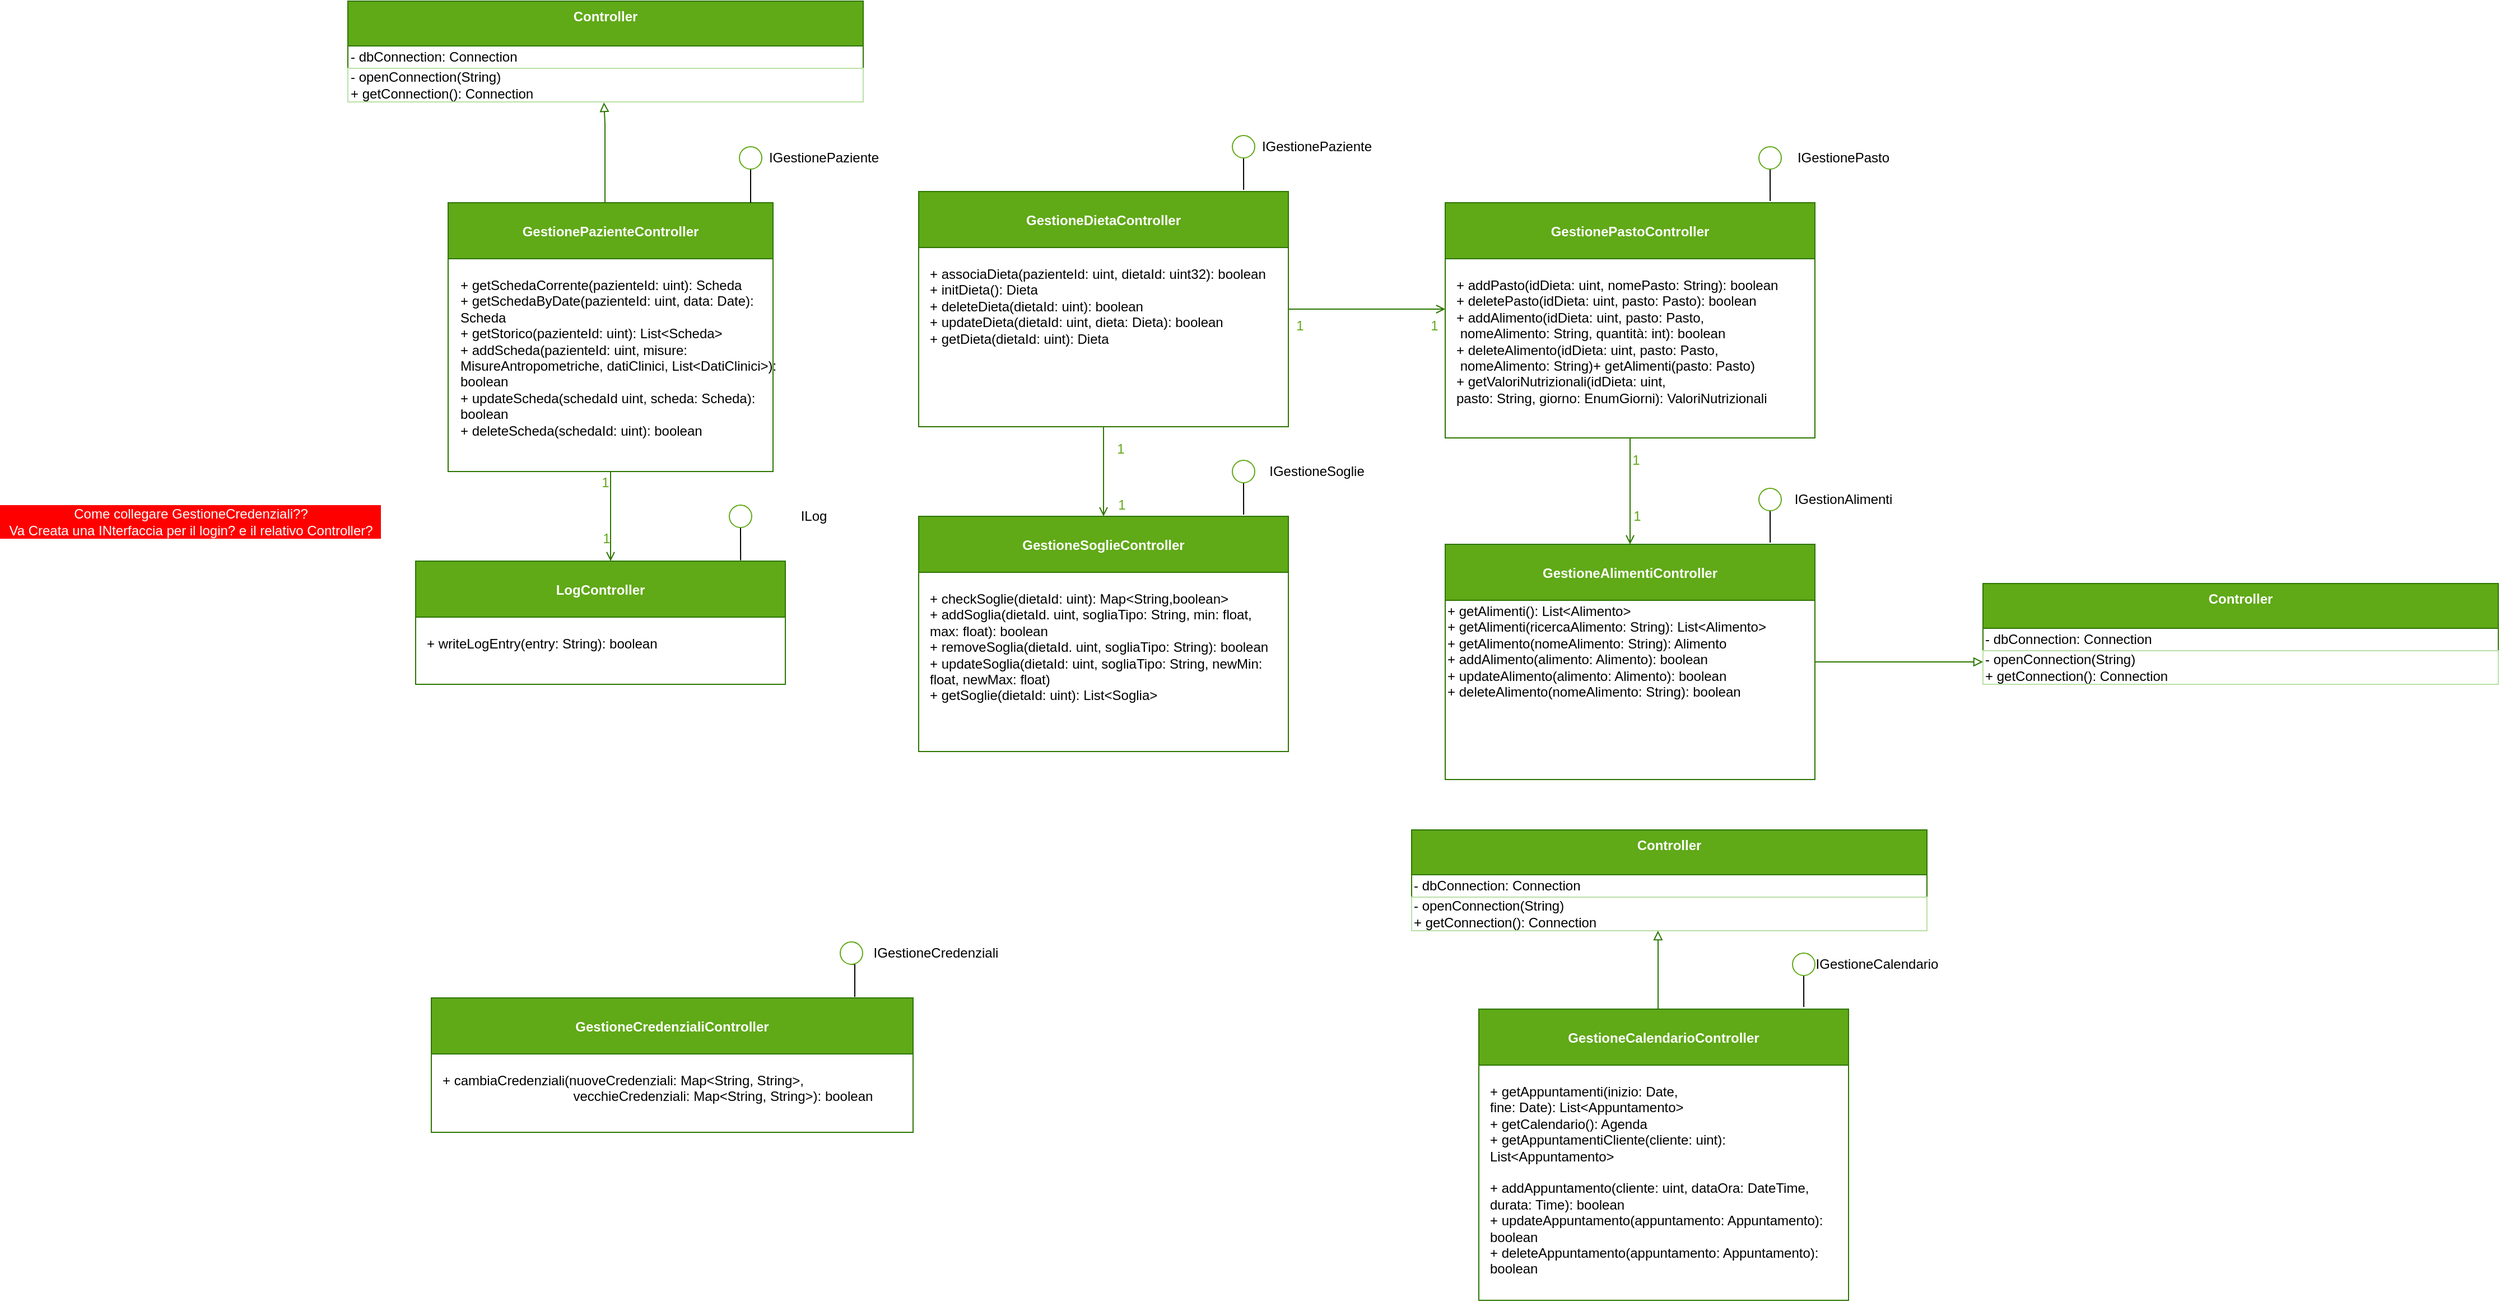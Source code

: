 <mxfile version="18.0.6" type="device"><diagram name="Page-1" id="b5b7bab2-c9e2-2cf4-8b2a-24fd1a2a6d21"><mxGraphModel dx="2076" dy="1282" grid="1" gridSize="10" guides="1" tooltips="1" connect="1" arrows="1" fold="1" page="1" pageScale="1" pageWidth="827" pageHeight="1169" background="none" math="0" shadow="0"><root><mxCell id="0"/><mxCell id="1" parent="0"/><mxCell id="y6Kp_hbt7vn1sSfasnn8-1" value="Controller" style="swimlane;fontStyle=1;align=center;verticalAlign=top;childLayout=stackLayout;horizontal=1;startSize=40;horizontalStack=0;resizeParent=1;resizeParentMax=0;resizeLast=0;collapsible=1;marginBottom=0;fillColor=#60a917;strokeColor=#2D7600;fontColor=#ffffff;" vertex="1" parent="1"><mxGeometry x="310.5" y="20" width="460" height="90" as="geometry"/></mxCell><mxCell id="y6Kp_hbt7vn1sSfasnn8-3" value="- dbConnection: Connection" style="text;html=1;align=left;verticalAlign=middle;resizable=0;points=[];autosize=1;strokeColor=none;fillColor=none;" vertex="1" parent="y6Kp_hbt7vn1sSfasnn8-1"><mxGeometry y="40" width="460" height="20" as="geometry"/></mxCell><mxCell id="y6Kp_hbt7vn1sSfasnn8-6" value="- openConnection(String)&lt;br&gt;+ getConnection(): Connection" style="text;html=1;align=left;verticalAlign=middle;resizable=0;points=[];autosize=1;strokeColor=#B9E0A5;fillColor=none;" vertex="1" parent="y6Kp_hbt7vn1sSfasnn8-1"><mxGeometry y="60" width="460" height="30" as="geometry"/></mxCell><mxCell id="y6Kp_hbt7vn1sSfasnn8-17" value="" style="group" vertex="1" connectable="0" parent="1"><mxGeometry x="820" y="140" width="410" height="260" as="geometry"/></mxCell><mxCell id="y6Kp_hbt7vn1sSfasnn8-12" value="GestioneDietaController" style="swimlane;startSize=50;fillColor=#60a917;strokeColor=#2D7600;fontColor=#ffffff;" vertex="1" parent="y6Kp_hbt7vn1sSfasnn8-17"><mxGeometry y="50" width="330" height="210" as="geometry"/></mxCell><mxCell id="y6Kp_hbt7vn1sSfasnn8-13" value="+ associaDieta(pazienteId: uint, dietaId: uint32): boolean&lt;br&gt;+ initDieta(): Dieta&lt;br&gt;+ deleteDieta(dietaId: uint): boolean&lt;br&gt;&lt;div&gt;+ updateDieta(dietaId: uint, dieta: Dieta): boolean&lt;/div&gt;&lt;div&gt;+ getDieta(dietaId: uint): Dieta&lt;br&gt;&lt;/div&gt;" style="text;whiteSpace=wrap;html=1;" vertex="1" parent="y6Kp_hbt7vn1sSfasnn8-12"><mxGeometry x="8" y="60" width="312" height="30" as="geometry"/></mxCell><mxCell id="y6Kp_hbt7vn1sSfasnn8-16" style="edgeStyle=orthogonalEdgeStyle;rounded=0;orthogonalLoop=1;jettySize=auto;html=1;exitX=0.5;exitY=1;exitDx=0;exitDy=0;entryX=0.879;entryY=-0.007;entryDx=0;entryDy=0;entryPerimeter=0;endArrow=none;endFill=0;" edge="1" parent="y6Kp_hbt7vn1sSfasnn8-17" source="y6Kp_hbt7vn1sSfasnn8-14" target="y6Kp_hbt7vn1sSfasnn8-12"><mxGeometry relative="1" as="geometry"/></mxCell><mxCell id="y6Kp_hbt7vn1sSfasnn8-14" value="" style="ellipse;whiteSpace=wrap;html=1;aspect=fixed;strokeColor=#60A917;" vertex="1" parent="y6Kp_hbt7vn1sSfasnn8-17"><mxGeometry x="280" width="20" height="20" as="geometry"/></mxCell><mxCell id="y6Kp_hbt7vn1sSfasnn8-15" value="IGestionePaziente" style="text;html=1;align=center;verticalAlign=middle;resizable=0;points=[];autosize=1;strokeColor=none;fillColor=none;" vertex="1" parent="y6Kp_hbt7vn1sSfasnn8-17"><mxGeometry x="300" width="110" height="20" as="geometry"/></mxCell><mxCell id="y6Kp_hbt7vn1sSfasnn8-18" value="" style="group" vertex="1" connectable="0" parent="1"><mxGeometry x="400" y="150" width="390" height="290" as="geometry"/></mxCell><mxCell id="y6Kp_hbt7vn1sSfasnn8-7" value="GestionePazienteController" style="swimlane;startSize=50;fillColor=#60a917;strokeColor=#2D7600;fontColor=#ffffff;" vertex="1" parent="y6Kp_hbt7vn1sSfasnn8-18"><mxGeometry y="50" width="290" height="240" as="geometry"/></mxCell><mxCell id="y6Kp_hbt7vn1sSfasnn8-8" value="&lt;div&gt;+ getSchedaCorrente(pazienteId: uint): Scheda&lt;br&gt;&lt;/div&gt;&lt;div&gt;+ getSchedaByDate(pazienteId: uint, data: Date): Scheda&lt;br&gt;&lt;/div&gt;&lt;div&gt;+ getStorico(pazienteId: uint): List&amp;lt;Scheda&amp;gt;&lt;br&gt;+ addScheda(pazienteId: uint, misure: MisureAntropometriche, datiClinici, List&amp;lt;DatiClinici&amp;gt;): boolean&lt;br&gt;+ updateScheda(schedaId uint, scheda: Scheda): boolean&lt;br&gt;+ deleteScheda(schedaId: uint): boolean&lt;br&gt;&lt;/div&gt;&lt;div&gt;&lt;br&gt;&lt;/div&gt;" style="text;whiteSpace=wrap;html=1;" vertex="1" parent="y6Kp_hbt7vn1sSfasnn8-7"><mxGeometry x="9" y="60" width="290" height="30" as="geometry"/></mxCell><mxCell id="y6Kp_hbt7vn1sSfasnn8-10" style="edgeStyle=orthogonalEdgeStyle;rounded=0;orthogonalLoop=1;jettySize=auto;html=1;exitX=0.5;exitY=1;exitDx=0;exitDy=0;endArrow=none;endFill=0;" edge="1" parent="y6Kp_hbt7vn1sSfasnn8-18" source="y6Kp_hbt7vn1sSfasnn8-9"><mxGeometry relative="1" as="geometry"><mxPoint x="270" y="50" as="targetPoint"/></mxGeometry></mxCell><mxCell id="y6Kp_hbt7vn1sSfasnn8-9" value="" style="ellipse;whiteSpace=wrap;html=1;aspect=fixed;strokeColor=#60A917;" vertex="1" parent="y6Kp_hbt7vn1sSfasnn8-18"><mxGeometry x="260" width="20" height="20" as="geometry"/></mxCell><mxCell id="y6Kp_hbt7vn1sSfasnn8-11" value="IGestionePaziente" style="text;html=1;align=center;verticalAlign=middle;resizable=0;points=[];autosize=1;strokeColor=none;fillColor=none;" vertex="1" parent="y6Kp_hbt7vn1sSfasnn8-18"><mxGeometry x="280" width="110" height="20" as="geometry"/></mxCell><mxCell id="y6Kp_hbt7vn1sSfasnn8-19" value="" style="group" vertex="1" connectable="0" parent="1"><mxGeometry x="820" y="430" width="410" height="260" as="geometry"/></mxCell><mxCell id="y6Kp_hbt7vn1sSfasnn8-20" value="GestioneSoglieController" style="swimlane;startSize=50;fillColor=#60a917;strokeColor=#2D7600;fontColor=#ffffff;" vertex="1" parent="y6Kp_hbt7vn1sSfasnn8-19"><mxGeometry y="50" width="330" height="210" as="geometry"/></mxCell><mxCell id="y6Kp_hbt7vn1sSfasnn8-21" value="+ checkSoglie(dietaId: uint): Map&amp;lt;String,boolean&amp;gt;&lt;br&gt;&lt;div&gt;+ addSoglia(dietaId. uint, sogliaTipo: String, min: float, max: float): boolean&lt;/div&gt;&lt;div&gt;+ removeSoglia(dietaId. uint, sogliaTipo: String): boolean&lt;/div&gt;&lt;div&gt;+ updateSoglia(dietaId: uint, sogliaTipo: String, newMin: float, newMax: float)&lt;br&gt;+ getSoglie(dietaId: uint): List&amp;lt;Soglia&amp;gt;&lt;/div&gt;" style="text;whiteSpace=wrap;html=1;" vertex="1" parent="y6Kp_hbt7vn1sSfasnn8-20"><mxGeometry x="8" y="60" width="312" height="30" as="geometry"/></mxCell><mxCell id="y6Kp_hbt7vn1sSfasnn8-22" style="edgeStyle=orthogonalEdgeStyle;rounded=0;orthogonalLoop=1;jettySize=auto;html=1;exitX=0.5;exitY=1;exitDx=0;exitDy=0;entryX=0.879;entryY=-0.007;entryDx=0;entryDy=0;entryPerimeter=0;endArrow=none;endFill=0;" edge="1" parent="y6Kp_hbt7vn1sSfasnn8-19" source="y6Kp_hbt7vn1sSfasnn8-23" target="y6Kp_hbt7vn1sSfasnn8-20"><mxGeometry relative="1" as="geometry"/></mxCell><mxCell id="y6Kp_hbt7vn1sSfasnn8-23" value="" style="ellipse;whiteSpace=wrap;html=1;aspect=fixed;strokeColor=#60A917;" vertex="1" parent="y6Kp_hbt7vn1sSfasnn8-19"><mxGeometry x="280" width="20" height="20" as="geometry"/></mxCell><mxCell id="y6Kp_hbt7vn1sSfasnn8-24" value="IGestioneSoglie" style="text;html=1;align=center;verticalAlign=middle;resizable=0;points=[];autosize=1;strokeColor=none;fillColor=none;" vertex="1" parent="y6Kp_hbt7vn1sSfasnn8-19"><mxGeometry x="305" width="100" height="20" as="geometry"/></mxCell><mxCell id="y6Kp_hbt7vn1sSfasnn8-25" value="" style="group" vertex="1" connectable="0" parent="1"><mxGeometry x="1290" y="150" width="410" height="260" as="geometry"/></mxCell><mxCell id="y6Kp_hbt7vn1sSfasnn8-26" value="GestionePastoController" style="swimlane;startSize=50;fillColor=#60a917;strokeColor=#2D7600;fontColor=#ffffff;" vertex="1" parent="y6Kp_hbt7vn1sSfasnn8-25"><mxGeometry y="50" width="330" height="210" as="geometry"/></mxCell><mxCell id="y6Kp_hbt7vn1sSfasnn8-27" value="&lt;span style=&quot;&quot;&gt;+ addPasto(idDieta: uint, nomePasto: String): boolean&lt;/span&gt;&lt;br style=&quot;padding: 0px; margin: 0px;&quot;&gt;&lt;span style=&quot;&quot;&gt;+ deletePasto(idDieta: uint, pasto: Pasto): boolean&lt;/span&gt;&lt;br style=&quot;padding: 0px; margin: 0px;&quot;&gt;&lt;span style=&quot;&quot;&gt;+ addAlimento(idDieta: uint, pasto: Pasto,&lt;/span&gt;&lt;br style=&quot;padding: 0px; margin: 0px;&quot;&gt;&lt;span style=&quot;&quot;&gt;&amp;nbsp;nomeAlimento: String, quantità: int): boolean&lt;/span&gt;&lt;br style=&quot;padding: 0px; margin: 0px;&quot;&gt;&lt;span style=&quot;&quot;&gt;+ deleteAlimento(idDieta: uint, pasto: Pasto,&lt;/span&gt;&lt;br style=&quot;padding: 0px; margin: 0px;&quot;&gt;&lt;span style=&quot;&quot;&gt;&amp;nbsp;nomeAlimento: String)+ getAlimenti(pasto: Pasto)&lt;/span&gt;&lt;br style=&quot;padding: 0px; margin: 0px;&quot;&gt;&lt;span style=&quot;&quot;&gt;+ getValoriNutrizionali(idDieta: uint,&lt;/span&gt;&lt;br style=&quot;padding: 0px; margin: 0px;&quot;&gt;&lt;span style=&quot;&quot;&gt;pasto: String, giorno: EnumGiorni): ValoriNutrizionali&lt;/span&gt;" style="text;whiteSpace=wrap;html=1;" vertex="1" parent="y6Kp_hbt7vn1sSfasnn8-26"><mxGeometry x="8" y="60" width="312" height="30" as="geometry"/></mxCell><mxCell id="y6Kp_hbt7vn1sSfasnn8-28" style="edgeStyle=orthogonalEdgeStyle;rounded=0;orthogonalLoop=1;jettySize=auto;html=1;exitX=0.5;exitY=1;exitDx=0;exitDy=0;entryX=0.879;entryY=-0.007;entryDx=0;entryDy=0;entryPerimeter=0;endArrow=none;endFill=0;" edge="1" parent="y6Kp_hbt7vn1sSfasnn8-25" source="y6Kp_hbt7vn1sSfasnn8-29" target="y6Kp_hbt7vn1sSfasnn8-26"><mxGeometry relative="1" as="geometry"/></mxCell><mxCell id="y6Kp_hbt7vn1sSfasnn8-29" value="" style="ellipse;whiteSpace=wrap;html=1;aspect=fixed;strokeColor=#60A917;" vertex="1" parent="y6Kp_hbt7vn1sSfasnn8-25"><mxGeometry x="280" width="20" height="20" as="geometry"/></mxCell><mxCell id="y6Kp_hbt7vn1sSfasnn8-30" value="IGestionePasto" style="text;html=1;align=center;verticalAlign=middle;resizable=0;points=[];autosize=1;strokeColor=none;fillColor=none;" vertex="1" parent="y6Kp_hbt7vn1sSfasnn8-25"><mxGeometry x="305" width="100" height="20" as="geometry"/></mxCell><mxCell id="y6Kp_hbt7vn1sSfasnn8-32" value="" style="group" vertex="1" connectable="0" parent="1"><mxGeometry x="1290" y="455" width="410" height="260" as="geometry"/></mxCell><mxCell id="y6Kp_hbt7vn1sSfasnn8-33" value="GestioneAlimentiController" style="swimlane;startSize=50;fillColor=#60a917;strokeColor=#2D7600;fontColor=#ffffff;" vertex="1" parent="y6Kp_hbt7vn1sSfasnn8-32"><mxGeometry y="50" width="330" height="210" as="geometry"/></mxCell><mxCell id="y6Kp_hbt7vn1sSfasnn8-38" value="+ getAlimenti(): List&amp;lt;Alimento&amp;gt;&lt;br style=&quot;padding: 0px; margin: 0px;&quot;&gt;+ getAlimenti(ricercaAlimento: String): List&amp;lt;Alimento&amp;gt;&lt;br style=&quot;padding: 0px; margin: 0px;&quot;&gt;+ getAlimento(nomeAlimento: String): Alimento&lt;br style=&quot;padding: 0px; margin: 0px;&quot;&gt;+ addAlimento(alimento: Alimento): boolean&lt;br style=&quot;padding: 0px; margin: 0px;&quot;&gt;+ updateAlimento(alimento: Alimento): boolean&lt;br style=&quot;padding: 0px; margin: 0px;&quot;&gt;+ deleteAlimento(nomeAlimento: String): boolean&lt;div style=&quot;padding: 0px; margin: 0px;&quot;&gt;&lt;br style=&quot;padding: 0px; margin: 0px;&quot;&gt;&lt;/div&gt;&lt;div style=&quot;padding: 0px; margin: 0px;&quot;&gt;&lt;br style=&quot;padding: 0px; margin: 0px;&quot;&gt;&lt;/div&gt;" style="text;html=1;align=left;verticalAlign=middle;resizable=0;points=[];autosize=1;strokeColor=none;fillColor=none;" vertex="1" parent="y6Kp_hbt7vn1sSfasnn8-33"><mxGeometry y="50" width="300" height="120" as="geometry"/></mxCell><mxCell id="y6Kp_hbt7vn1sSfasnn8-35" style="edgeStyle=orthogonalEdgeStyle;rounded=0;orthogonalLoop=1;jettySize=auto;html=1;exitX=0.5;exitY=1;exitDx=0;exitDy=0;entryX=0.879;entryY=-0.007;entryDx=0;entryDy=0;entryPerimeter=0;endArrow=none;endFill=0;" edge="1" parent="y6Kp_hbt7vn1sSfasnn8-32" source="y6Kp_hbt7vn1sSfasnn8-36" target="y6Kp_hbt7vn1sSfasnn8-33"><mxGeometry relative="1" as="geometry"/></mxCell><mxCell id="y6Kp_hbt7vn1sSfasnn8-36" value="" style="ellipse;whiteSpace=wrap;html=1;aspect=fixed;strokeColor=#60A917;" vertex="1" parent="y6Kp_hbt7vn1sSfasnn8-32"><mxGeometry x="280" width="20" height="20" as="geometry"/></mxCell><mxCell id="y6Kp_hbt7vn1sSfasnn8-37" value="IGestionAlimenti" style="text;html=1;align=center;verticalAlign=middle;resizable=0;points=[];autosize=1;strokeColor=none;fillColor=none;" vertex="1" parent="y6Kp_hbt7vn1sSfasnn8-32"><mxGeometry x="305" width="100" height="20" as="geometry"/></mxCell><mxCell id="y6Kp_hbt7vn1sSfasnn8-67" value="" style="group" vertex="1" connectable="0" parent="y6Kp_hbt7vn1sSfasnn8-32"><mxGeometry x="160" y="-35" width="21" height="70" as="geometry"/></mxCell><mxCell id="y6Kp_hbt7vn1sSfasnn8-58" style="edgeStyle=orthogonalEdgeStyle;rounded=0;orthogonalLoop=1;jettySize=auto;html=1;exitX=0.5;exitY=1;exitDx=0;exitDy=0;entryX=0.5;entryY=0;entryDx=0;entryDy=0;endArrow=open;endFill=0;fillColor=#60a917;strokeColor=#2D7600;" edge="1" parent="y6Kp_hbt7vn1sSfasnn8-67" source="y6Kp_hbt7vn1sSfasnn8-12" target="y6Kp_hbt7vn1sSfasnn8-20"><mxGeometry relative="1" as="geometry"/></mxCell><mxCell id="y6Kp_hbt7vn1sSfasnn8-59" value="&lt;font color=&quot;#60a917&quot;&gt;1&lt;/font&gt;" style="text;html=1;align=center;verticalAlign=middle;resizable=0;points=[];autosize=1;" vertex="1" parent="y6Kp_hbt7vn1sSfasnn8-67"><mxGeometry width="20" height="20" as="geometry"/></mxCell><mxCell id="y6Kp_hbt7vn1sSfasnn8-60" value="&lt;font color=&quot;#60a917&quot;&gt;1&lt;/font&gt;" style="text;html=1;align=center;verticalAlign=middle;resizable=0;points=[];autosize=1;" vertex="1" parent="y6Kp_hbt7vn1sSfasnn8-67"><mxGeometry x="1" y="50" width="20" height="20" as="geometry"/></mxCell><mxCell id="y6Kp_hbt7vn1sSfasnn8-39" value="" style="group" vertex="1" connectable="0" parent="1"><mxGeometry x="371" y="470" width="410" height="260" as="geometry"/></mxCell><mxCell id="y6Kp_hbt7vn1sSfasnn8-40" value="LogController" style="swimlane;startSize=50;fillColor=#60a917;strokeColor=#2D7600;fontColor=#ffffff;" vertex="1" parent="y6Kp_hbt7vn1sSfasnn8-39"><mxGeometry y="50" width="330" height="110" as="geometry"/></mxCell><mxCell id="y6Kp_hbt7vn1sSfasnn8-41" value="&lt;div&gt;+ writeLogEntry(entry: String): boolean&lt;br&gt;&lt;/div&gt;&lt;div&gt;&lt;br&gt;&lt;/div&gt;&lt;div&gt;&lt;br&gt;&lt;/div&gt;" style="text;whiteSpace=wrap;html=1;" vertex="1" parent="y6Kp_hbt7vn1sSfasnn8-40"><mxGeometry x="8" y="60" width="312" height="30" as="geometry"/></mxCell><mxCell id="y6Kp_hbt7vn1sSfasnn8-42" style="edgeStyle=orthogonalEdgeStyle;rounded=0;orthogonalLoop=1;jettySize=auto;html=1;exitX=0.5;exitY=1;exitDx=0;exitDy=0;entryX=0.879;entryY=-0.007;entryDx=0;entryDy=0;entryPerimeter=0;endArrow=none;endFill=0;" edge="1" parent="y6Kp_hbt7vn1sSfasnn8-39" source="y6Kp_hbt7vn1sSfasnn8-43" target="y6Kp_hbt7vn1sSfasnn8-40"><mxGeometry relative="1" as="geometry"/></mxCell><mxCell id="y6Kp_hbt7vn1sSfasnn8-43" value="" style="ellipse;whiteSpace=wrap;html=1;aspect=fixed;strokeColor=#60A917;" vertex="1" parent="y6Kp_hbt7vn1sSfasnn8-39"><mxGeometry x="280" width="20" height="20" as="geometry"/></mxCell><mxCell id="y6Kp_hbt7vn1sSfasnn8-44" value="ILog" style="text;html=1;align=center;verticalAlign=middle;resizable=0;points=[];autosize=1;strokeColor=none;fillColor=none;" vertex="1" parent="y6Kp_hbt7vn1sSfasnn8-39"><mxGeometry x="335" width="40" height="20" as="geometry"/></mxCell><mxCell id="y6Kp_hbt7vn1sSfasnn8-45" value="" style="group" vertex="1" connectable="0" parent="1"><mxGeometry x="470" y="860" width="430" height="260" as="geometry"/></mxCell><mxCell id="y6Kp_hbt7vn1sSfasnn8-46" value="GestioneCredenzialiController" style="swimlane;startSize=50;fillColor=#60a917;strokeColor=#2D7600;fontColor=#ffffff;" vertex="1" parent="y6Kp_hbt7vn1sSfasnn8-45"><mxGeometry x="-85" y="50" width="430" height="120" as="geometry"/></mxCell><mxCell id="y6Kp_hbt7vn1sSfasnn8-47" value="&lt;span style=&quot;&quot;&gt;+ cambiaCredenziali(nuoveCredenziali: Map&amp;lt;String, String&amp;gt;,&lt;/span&gt;&lt;br style=&quot;padding: 0px; margin: 0px;&quot;&gt;&lt;span style=&quot;&quot;&gt;&amp;nbsp;&amp;nbsp;&amp;nbsp;&amp;nbsp;&amp;nbsp;&amp;nbsp;&amp;nbsp;&amp;nbsp;&amp;nbsp;&amp;nbsp;&amp;nbsp;&amp;nbsp;&amp;nbsp;&amp;nbsp;&amp;nbsp;&amp;nbsp;&amp;nbsp;&amp;nbsp;&amp;nbsp;&amp;nbsp;&amp;nbsp;&amp;nbsp;&amp;nbsp;&amp;nbsp;&amp;nbsp;&amp;nbsp;&amp;nbsp;&amp;nbsp;&amp;nbsp;&amp;nbsp;&amp;nbsp;&amp;nbsp;&amp;nbsp;&amp;nbsp;&amp;nbsp;vecchieCredenziali: Map&amp;lt;String, String&amp;gt;): boolean&lt;/span&gt;" style="text;whiteSpace=wrap;html=1;" vertex="1" parent="y6Kp_hbt7vn1sSfasnn8-46"><mxGeometry x="8" y="60" width="422" height="110" as="geometry"/></mxCell><mxCell id="y6Kp_hbt7vn1sSfasnn8-48" style="edgeStyle=orthogonalEdgeStyle;rounded=0;orthogonalLoop=1;jettySize=auto;html=1;exitX=0.5;exitY=1;exitDx=0;exitDy=0;entryX=0.879;entryY=-0.007;entryDx=0;entryDy=0;entryPerimeter=0;endArrow=none;endFill=0;" edge="1" parent="y6Kp_hbt7vn1sSfasnn8-45" source="y6Kp_hbt7vn1sSfasnn8-49" target="y6Kp_hbt7vn1sSfasnn8-46"><mxGeometry relative="1" as="geometry"><Array as="points"><mxPoint x="293" y="20"/></Array></mxGeometry></mxCell><mxCell id="y6Kp_hbt7vn1sSfasnn8-49" value="" style="ellipse;whiteSpace=wrap;html=1;aspect=fixed;strokeColor=#60A917;" vertex="1" parent="y6Kp_hbt7vn1sSfasnn8-45"><mxGeometry x="280" width="20" height="20" as="geometry"/></mxCell><mxCell id="y6Kp_hbt7vn1sSfasnn8-50" value="IGestioneCredenziali" style="text;html=1;align=center;verticalAlign=middle;resizable=0;points=[];autosize=1;strokeColor=none;fillColor=none;" vertex="1" parent="y6Kp_hbt7vn1sSfasnn8-45"><mxGeometry x="300" width="130" height="20" as="geometry"/></mxCell><mxCell id="y6Kp_hbt7vn1sSfasnn8-52" value="" style="group" vertex="1" connectable="0" parent="1"><mxGeometry x="1320" y="870" width="420" height="310" as="geometry"/></mxCell><mxCell id="y6Kp_hbt7vn1sSfasnn8-53" value="GestioneCalendarioController" style="swimlane;startSize=50;fillColor=#60a917;strokeColor=#2D7600;fontColor=#ffffff;" vertex="1" parent="y6Kp_hbt7vn1sSfasnn8-52"><mxGeometry y="50" width="330" height="260" as="geometry"/></mxCell><mxCell id="y6Kp_hbt7vn1sSfasnn8-54" value="&lt;span style=&quot;&quot;&gt;+ getAppuntamenti(inizio: Date,&lt;/span&gt;&lt;br style=&quot;padding: 0px; margin: 0px;&quot;&gt;&lt;span style=&quot;&quot;&gt;fine: Date): List&amp;lt;Appuntamento&amp;gt;&lt;/span&gt;&lt;br style=&quot;padding: 0px; margin: 0px;&quot;&gt;&lt;span style=&quot;&quot;&gt;+ getCalendario(): Agenda&lt;/span&gt;&lt;br style=&quot;padding: 0px; margin: 0px;&quot;&gt;&lt;span style=&quot;&quot;&gt;+ getAppuntamentiCliente(cliente: uint): List&amp;lt;Appuntamento&amp;gt;&lt;/span&gt;&lt;br style=&quot;padding: 0px; margin: 0px;&quot;&gt;&lt;br style=&quot;padding: 0px; margin: 0px;&quot;&gt;&lt;span style=&quot;&quot;&gt;+ addAppuntamento(cliente: uint, dataOra: DateTime, durata: Time): boolean&lt;/span&gt;&lt;br style=&quot;padding: 0px; margin: 0px;&quot;&gt;&lt;span style=&quot;&quot;&gt;+ updateAppuntamento(appuntamento: Appuntamento): boolean&lt;/span&gt;&lt;br style=&quot;padding: 0px; margin: 0px;&quot;&gt;&lt;span style=&quot;&quot;&gt;+ deleteAppuntamento(appuntamento: Appuntamento): boolean&lt;/span&gt;" style="text;whiteSpace=wrap;html=1;" vertex="1" parent="y6Kp_hbt7vn1sSfasnn8-53"><mxGeometry x="8" y="60" width="312" height="30" as="geometry"/></mxCell><mxCell id="y6Kp_hbt7vn1sSfasnn8-55" style="edgeStyle=orthogonalEdgeStyle;rounded=0;orthogonalLoop=1;jettySize=auto;html=1;exitX=0.5;exitY=1;exitDx=0;exitDy=0;entryX=0.879;entryY=-0.007;entryDx=0;entryDy=0;entryPerimeter=0;endArrow=none;endFill=0;" edge="1" parent="y6Kp_hbt7vn1sSfasnn8-52" source="y6Kp_hbt7vn1sSfasnn8-56" target="y6Kp_hbt7vn1sSfasnn8-53"><mxGeometry relative="1" as="geometry"/></mxCell><mxCell id="y6Kp_hbt7vn1sSfasnn8-56" value="" style="ellipse;whiteSpace=wrap;html=1;aspect=fixed;strokeColor=#60A917;" vertex="1" parent="y6Kp_hbt7vn1sSfasnn8-52"><mxGeometry x="280" width="20" height="20" as="geometry"/></mxCell><mxCell id="y6Kp_hbt7vn1sSfasnn8-57" value="IGestioneCalendario" style="text;html=1;align=center;verticalAlign=middle;resizable=0;points=[];autosize=1;strokeColor=none;fillColor=none;" vertex="1" parent="y6Kp_hbt7vn1sSfasnn8-52"><mxGeometry x="290" width="130" height="20" as="geometry"/></mxCell><mxCell id="y6Kp_hbt7vn1sSfasnn8-62" style="edgeStyle=orthogonalEdgeStyle;rounded=0;orthogonalLoop=1;jettySize=auto;html=1;exitX=0.5;exitY=0;exitDx=0;exitDy=0;fontColor=#60A917;endArrow=block;endFill=0;fillColor=#60a917;strokeColor=#2D7600;entryX=0.497;entryY=1.016;entryDx=0;entryDy=0;entryPerimeter=0;" edge="1" parent="1" source="y6Kp_hbt7vn1sSfasnn8-7" target="y6Kp_hbt7vn1sSfasnn8-6"><mxGeometry relative="1" as="geometry"><mxPoint x="535" y="130" as="targetPoint"/><Array as="points"><mxPoint x="540" y="200"/><mxPoint x="540" y="130"/><mxPoint x="539" y="130"/></Array></mxGeometry></mxCell><mxCell id="y6Kp_hbt7vn1sSfasnn8-68" value="" style="group" vertex="1" connectable="0" parent="1"><mxGeometry x="530" y="440" width="21" height="70" as="geometry"/></mxCell><mxCell id="y6Kp_hbt7vn1sSfasnn8-69" style="edgeStyle=orthogonalEdgeStyle;rounded=0;orthogonalLoop=1;jettySize=auto;html=1;exitX=0.5;exitY=1;exitDx=0;exitDy=0;entryX=0.5;entryY=0;entryDx=0;entryDy=0;endArrow=open;endFill=0;fillColor=#60a917;strokeColor=#2D7600;" edge="1" parent="y6Kp_hbt7vn1sSfasnn8-68"><mxGeometry relative="1" as="geometry"/></mxCell><mxCell id="y6Kp_hbt7vn1sSfasnn8-70" value="&lt;font color=&quot;#60a917&quot;&gt;1&lt;/font&gt;" style="text;html=1;align=center;verticalAlign=middle;resizable=0;points=[];autosize=1;" vertex="1" parent="y6Kp_hbt7vn1sSfasnn8-68"><mxGeometry width="20" height="20" as="geometry"/></mxCell><mxCell id="y6Kp_hbt7vn1sSfasnn8-71" value="&lt;font color=&quot;#60a917&quot;&gt;1&lt;/font&gt;" style="text;html=1;align=center;verticalAlign=middle;resizable=0;points=[];autosize=1;" vertex="1" parent="y6Kp_hbt7vn1sSfasnn8-68"><mxGeometry x="1" y="50" width="20" height="20" as="geometry"/></mxCell><mxCell id="y6Kp_hbt7vn1sSfasnn8-72" style="edgeStyle=orthogonalEdgeStyle;rounded=0;orthogonalLoop=1;jettySize=auto;html=1;exitX=0.5;exitY=1;exitDx=0;exitDy=0;fontColor=#60A917;endArrow=open;endFill=0;fillColor=#60a917;strokeColor=#2D7600;" edge="1" parent="1" source="y6Kp_hbt7vn1sSfasnn8-7" target="y6Kp_hbt7vn1sSfasnn8-40"><mxGeometry relative="1" as="geometry"><Array as="points"><mxPoint x="545" y="500"/><mxPoint x="545" y="500"/></Array></mxGeometry></mxCell><mxCell id="y6Kp_hbt7vn1sSfasnn8-73" style="edgeStyle=orthogonalEdgeStyle;rounded=0;orthogonalLoop=1;jettySize=auto;html=1;exitX=1;exitY=0.5;exitDx=0;exitDy=0;fontColor=#60A917;endArrow=open;endFill=0;fillColor=#60a917;strokeColor=#2D7600;" edge="1" parent="1" source="y6Kp_hbt7vn1sSfasnn8-12"><mxGeometry relative="1" as="geometry"><mxPoint x="1290" y="295" as="targetPoint"/></mxGeometry></mxCell><mxCell id="y6Kp_hbt7vn1sSfasnn8-78" value="1" style="text;html=1;align=center;verticalAlign=middle;resizable=0;points=[];autosize=1;strokeColor=none;fillColor=none;fontColor=#60A917;" vertex="1" parent="1"><mxGeometry x="1150" y="300" width="20" height="20" as="geometry"/></mxCell><mxCell id="y6Kp_hbt7vn1sSfasnn8-79" value="1" style="text;html=1;align=center;verticalAlign=middle;resizable=0;points=[];autosize=1;strokeColor=none;fillColor=none;fontColor=#60A917;" vertex="1" parent="1"><mxGeometry x="1270" y="300" width="20" height="20" as="geometry"/></mxCell><mxCell id="y6Kp_hbt7vn1sSfasnn8-80" style="edgeStyle=orthogonalEdgeStyle;rounded=0;orthogonalLoop=1;jettySize=auto;html=1;exitX=0.5;exitY=1;exitDx=0;exitDy=0;entryX=0.5;entryY=0;entryDx=0;entryDy=0;fontColor=#60A917;endArrow=open;endFill=0;fillColor=#60a917;strokeColor=#2D7600;" edge="1" parent="1" source="y6Kp_hbt7vn1sSfasnn8-26" target="y6Kp_hbt7vn1sSfasnn8-33"><mxGeometry relative="1" as="geometry"/></mxCell><mxCell id="y6Kp_hbt7vn1sSfasnn8-81" value="" style="group" vertex="1" connectable="0" parent="1"><mxGeometry x="990" y="410" width="21" height="70" as="geometry"/></mxCell><mxCell id="y6Kp_hbt7vn1sSfasnn8-82" style="edgeStyle=orthogonalEdgeStyle;rounded=0;orthogonalLoop=1;jettySize=auto;html=1;exitX=0.5;exitY=1;exitDx=0;exitDy=0;entryX=0.5;entryY=0;entryDx=0;entryDy=0;endArrow=open;endFill=0;fillColor=#60a917;strokeColor=#2D7600;" edge="1" parent="y6Kp_hbt7vn1sSfasnn8-81"><mxGeometry relative="1" as="geometry"/></mxCell><mxCell id="y6Kp_hbt7vn1sSfasnn8-83" value="&lt;font color=&quot;#60a917&quot;&gt;1&lt;/font&gt;" style="text;html=1;align=center;verticalAlign=middle;resizable=0;points=[];autosize=1;" vertex="1" parent="y6Kp_hbt7vn1sSfasnn8-81"><mxGeometry width="20" height="20" as="geometry"/></mxCell><mxCell id="y6Kp_hbt7vn1sSfasnn8-84" value="&lt;font color=&quot;#60a917&quot;&gt;1&lt;/font&gt;" style="text;html=1;align=center;verticalAlign=middle;resizable=0;points=[];autosize=1;" vertex="1" parent="y6Kp_hbt7vn1sSfasnn8-81"><mxGeometry x="1" y="50" width="20" height="20" as="geometry"/></mxCell><mxCell id="y6Kp_hbt7vn1sSfasnn8-85" value="Controller" style="swimlane;fontStyle=1;align=center;verticalAlign=top;childLayout=stackLayout;horizontal=1;startSize=40;horizontalStack=0;resizeParent=1;resizeParentMax=0;resizeLast=0;collapsible=1;marginBottom=0;fillColor=#60a917;strokeColor=#2D7600;fontColor=#ffffff;" vertex="1" parent="1"><mxGeometry x="1770" y="540" width="460" height="90" as="geometry"/></mxCell><mxCell id="y6Kp_hbt7vn1sSfasnn8-86" value="- dbConnection: Connection" style="text;html=1;align=left;verticalAlign=middle;resizable=0;points=[];autosize=1;strokeColor=none;fillColor=none;" vertex="1" parent="y6Kp_hbt7vn1sSfasnn8-85"><mxGeometry y="40" width="460" height="20" as="geometry"/></mxCell><mxCell id="y6Kp_hbt7vn1sSfasnn8-87" value="- openConnection(String)&lt;br&gt;+ getConnection(): Connection" style="text;html=1;align=left;verticalAlign=middle;resizable=0;points=[];autosize=1;strokeColor=#B9E0A5;fillColor=none;" vertex="1" parent="y6Kp_hbt7vn1sSfasnn8-85"><mxGeometry y="60" width="460" height="30" as="geometry"/></mxCell><mxCell id="y6Kp_hbt7vn1sSfasnn8-89" style="edgeStyle=orthogonalEdgeStyle;rounded=0;orthogonalLoop=1;jettySize=auto;html=1;exitX=1;exitY=0.5;exitDx=0;exitDy=0;fontColor=#60A917;endArrow=block;endFill=0;fillColor=#60a917;strokeColor=#2D7600;" edge="1" parent="1" source="y6Kp_hbt7vn1sSfasnn8-33" target="y6Kp_hbt7vn1sSfasnn8-87"><mxGeometry relative="1" as="geometry"><Array as="points"><mxPoint x="1740" y="610"/><mxPoint x="1740" y="610"/></Array></mxGeometry></mxCell><mxCell id="y6Kp_hbt7vn1sSfasnn8-90" value="Controller" style="swimlane;fontStyle=1;align=center;verticalAlign=top;childLayout=stackLayout;horizontal=1;startSize=40;horizontalStack=0;resizeParent=1;resizeParentMax=0;resizeLast=0;collapsible=1;marginBottom=0;fillColor=#60a917;strokeColor=#2D7600;fontColor=#ffffff;" vertex="1" parent="1"><mxGeometry x="1260" y="760" width="460" height="90" as="geometry"/></mxCell><mxCell id="y6Kp_hbt7vn1sSfasnn8-91" value="- dbConnection: Connection" style="text;html=1;align=left;verticalAlign=middle;resizable=0;points=[];autosize=1;strokeColor=none;fillColor=none;" vertex="1" parent="y6Kp_hbt7vn1sSfasnn8-90"><mxGeometry y="40" width="460" height="20" as="geometry"/></mxCell><mxCell id="y6Kp_hbt7vn1sSfasnn8-92" value="- openConnection(String)&lt;br&gt;+ getConnection(): Connection" style="text;html=1;align=left;verticalAlign=middle;resizable=0;points=[];autosize=1;strokeColor=#B9E0A5;fillColor=none;" vertex="1" parent="y6Kp_hbt7vn1sSfasnn8-90"><mxGeometry y="60" width="460" height="30" as="geometry"/></mxCell><mxCell id="y6Kp_hbt7vn1sSfasnn8-93" style="edgeStyle=orthogonalEdgeStyle;rounded=0;orthogonalLoop=1;jettySize=auto;html=1;exitX=0.5;exitY=0;exitDx=0;exitDy=0;fontColor=#60A917;endArrow=block;endFill=0;entryX=0.478;entryY=1;entryDx=0;entryDy=0;entryPerimeter=0;fillColor=#60a917;strokeColor=#2D7600;" edge="1" parent="1" source="y6Kp_hbt7vn1sSfasnn8-53" target="y6Kp_hbt7vn1sSfasnn8-92"><mxGeometry relative="1" as="geometry"><mxPoint x="1510" y="880" as="targetPoint"/><Array as="points"><mxPoint x="1480" y="920"/><mxPoint x="1480" y="860"/><mxPoint x="1480" y="860"/></Array></mxGeometry></mxCell><mxCell id="y6Kp_hbt7vn1sSfasnn8-94" value="&lt;font color=&quot;#ffffff&quot;&gt;Come collegare GestioneCredenziali??&lt;br&gt;Va Creata una INterfaccia per il login? e il relativo Controller?&lt;/font&gt;" style="text;html=1;align=center;verticalAlign=middle;resizable=0;points=[];autosize=1;strokeColor=none;fillColor=#FF0000;fontColor=#60A917;" vertex="1" parent="1"><mxGeometry y="470" width="340" height="30" as="geometry"/></mxCell></root></mxGraphModel></diagram></mxfile>